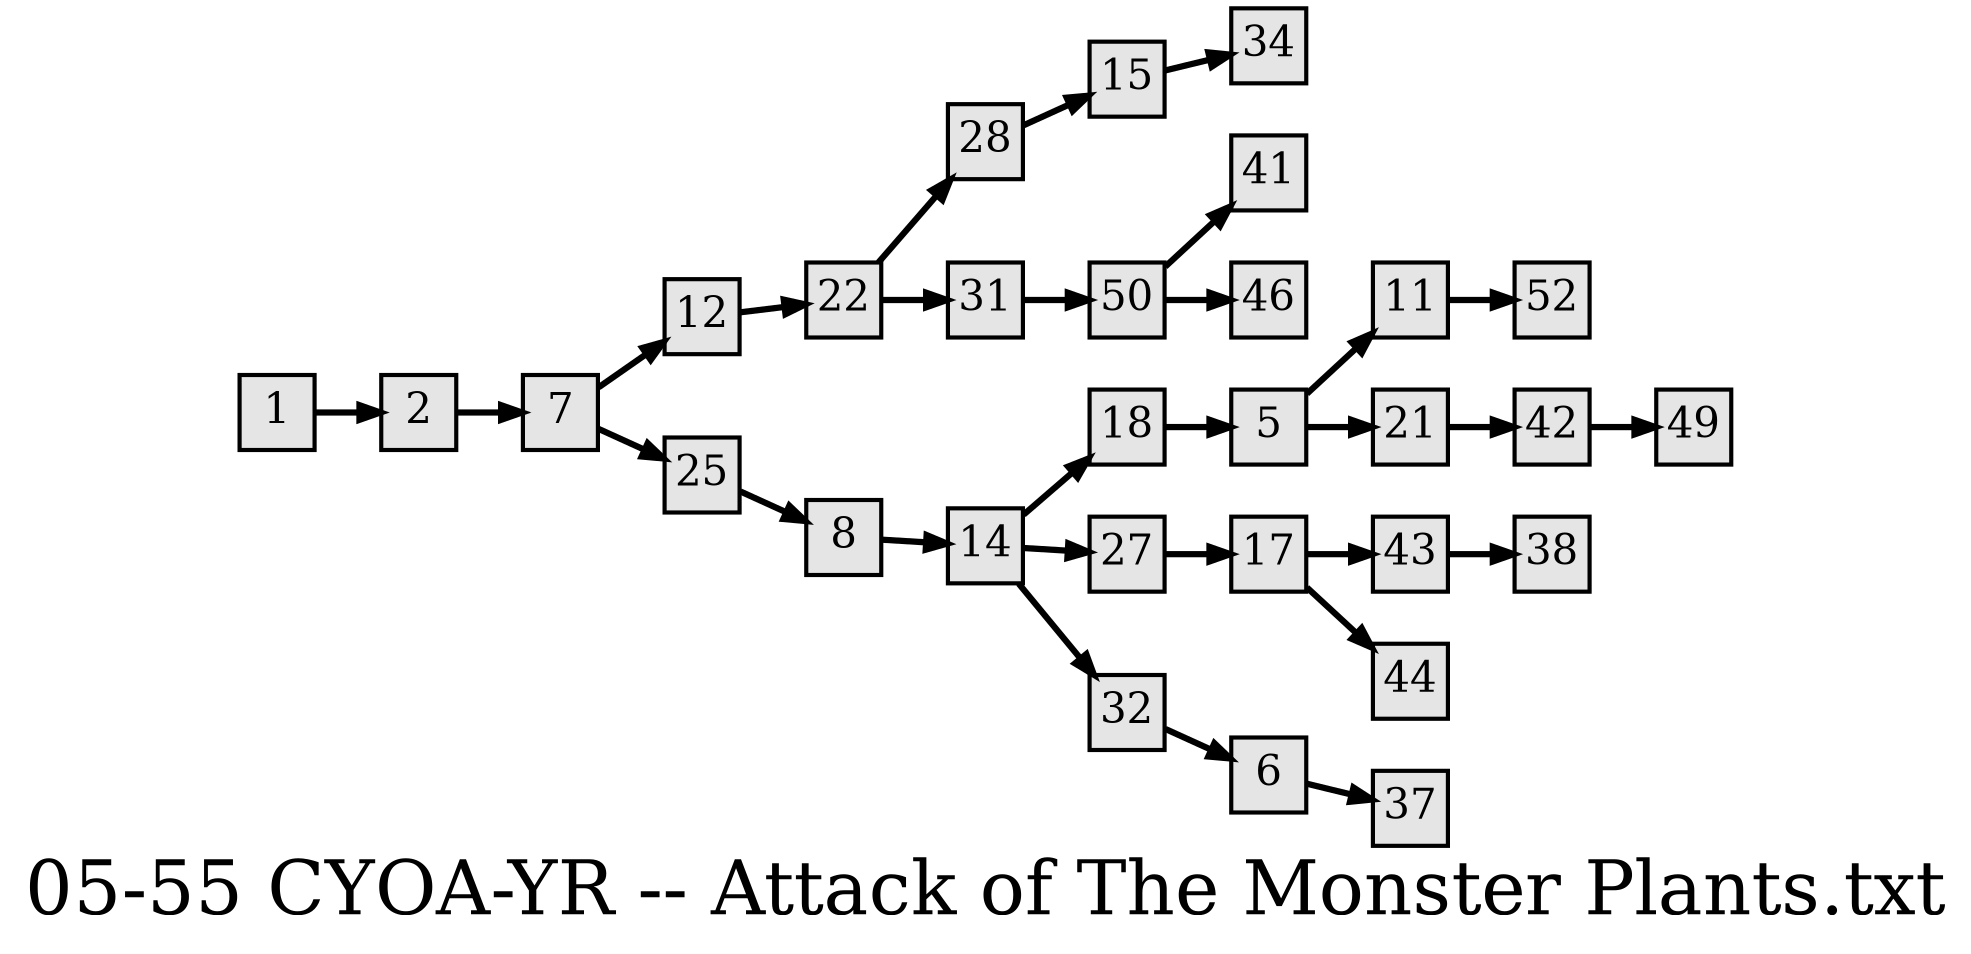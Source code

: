 digraph g{
  graph [ label="05-55 CYOA-YR -- Attack of The Monster Plants.txt" rankdir=LR, ordering=out, fontsize=36, nodesep="0.35", ranksep="0.45"];
  node  [shape=rect, penwidth=2, fontsize=20, style=filled, fillcolor=grey90, margin="0,0", labelfloat=true, regular=true, fixedsize=true];
  edge  [labelfloat=true, penwidth=3, fontsize=12];

  1 -> 2;
  2 -> 7;
  5 -> 11;
  5 -> 21;
  6 -> 37;
  7 -> 12;
  7 -> 25;
  8 -> 14;
  11 -> 52;
  12 -> 22;
  14 -> 18;
  14 -> 27;
  14 -> 32;
  15 -> 34;
  17 -> 43;
  17 -> 44;
  18 -> 5;
  21 -> 42;
  22 -> 28;
  22 -> 31;
  25 -> 8;
  27 -> 17;
  28 -> 15;
  31 -> 50;
  32 -> 6;
  42 -> 49;
  43 -> 38;
  50 -> 41;
  50 -> 46;
}

